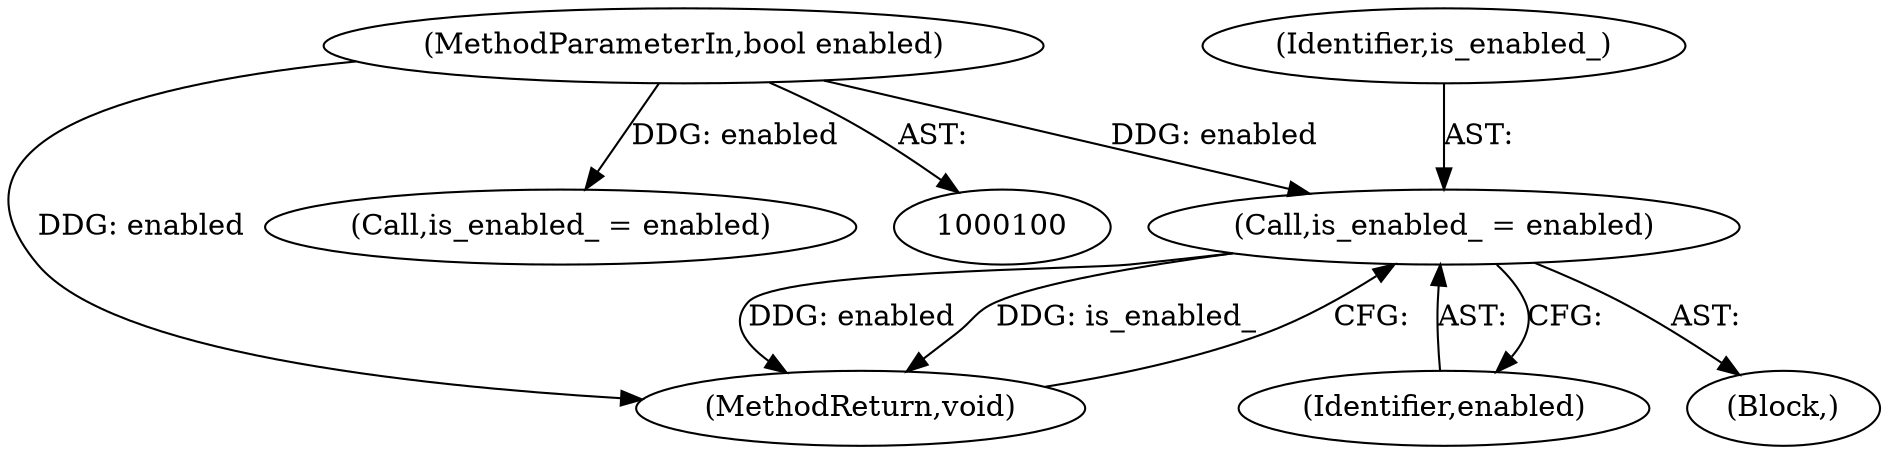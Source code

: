 digraph "1_Chrome_62b8b6e168a12263aab6b88dbef0b900cc37309f_14@del" {
"1000115" [label="(Call,is_enabled_ = enabled)"];
"1000101" [label="(MethodParameterIn,bool enabled)"];
"1000115" [label="(Call,is_enabled_ = enabled)"];
"1000117" [label="(Identifier,enabled)"];
"1000118" [label="(MethodReturn,void)"];
"1000106" [label="(Call,is_enabled_ = enabled)"];
"1000112" [label="(Block,)"];
"1000116" [label="(Identifier,is_enabled_)"];
"1000101" [label="(MethodParameterIn,bool enabled)"];
"1000115" -> "1000112"  [label="AST: "];
"1000115" -> "1000117"  [label="CFG: "];
"1000116" -> "1000115"  [label="AST: "];
"1000117" -> "1000115"  [label="AST: "];
"1000118" -> "1000115"  [label="CFG: "];
"1000115" -> "1000118"  [label="DDG: enabled"];
"1000115" -> "1000118"  [label="DDG: is_enabled_"];
"1000101" -> "1000115"  [label="DDG: enabled"];
"1000101" -> "1000100"  [label="AST: "];
"1000101" -> "1000118"  [label="DDG: enabled"];
"1000101" -> "1000106"  [label="DDG: enabled"];
}
